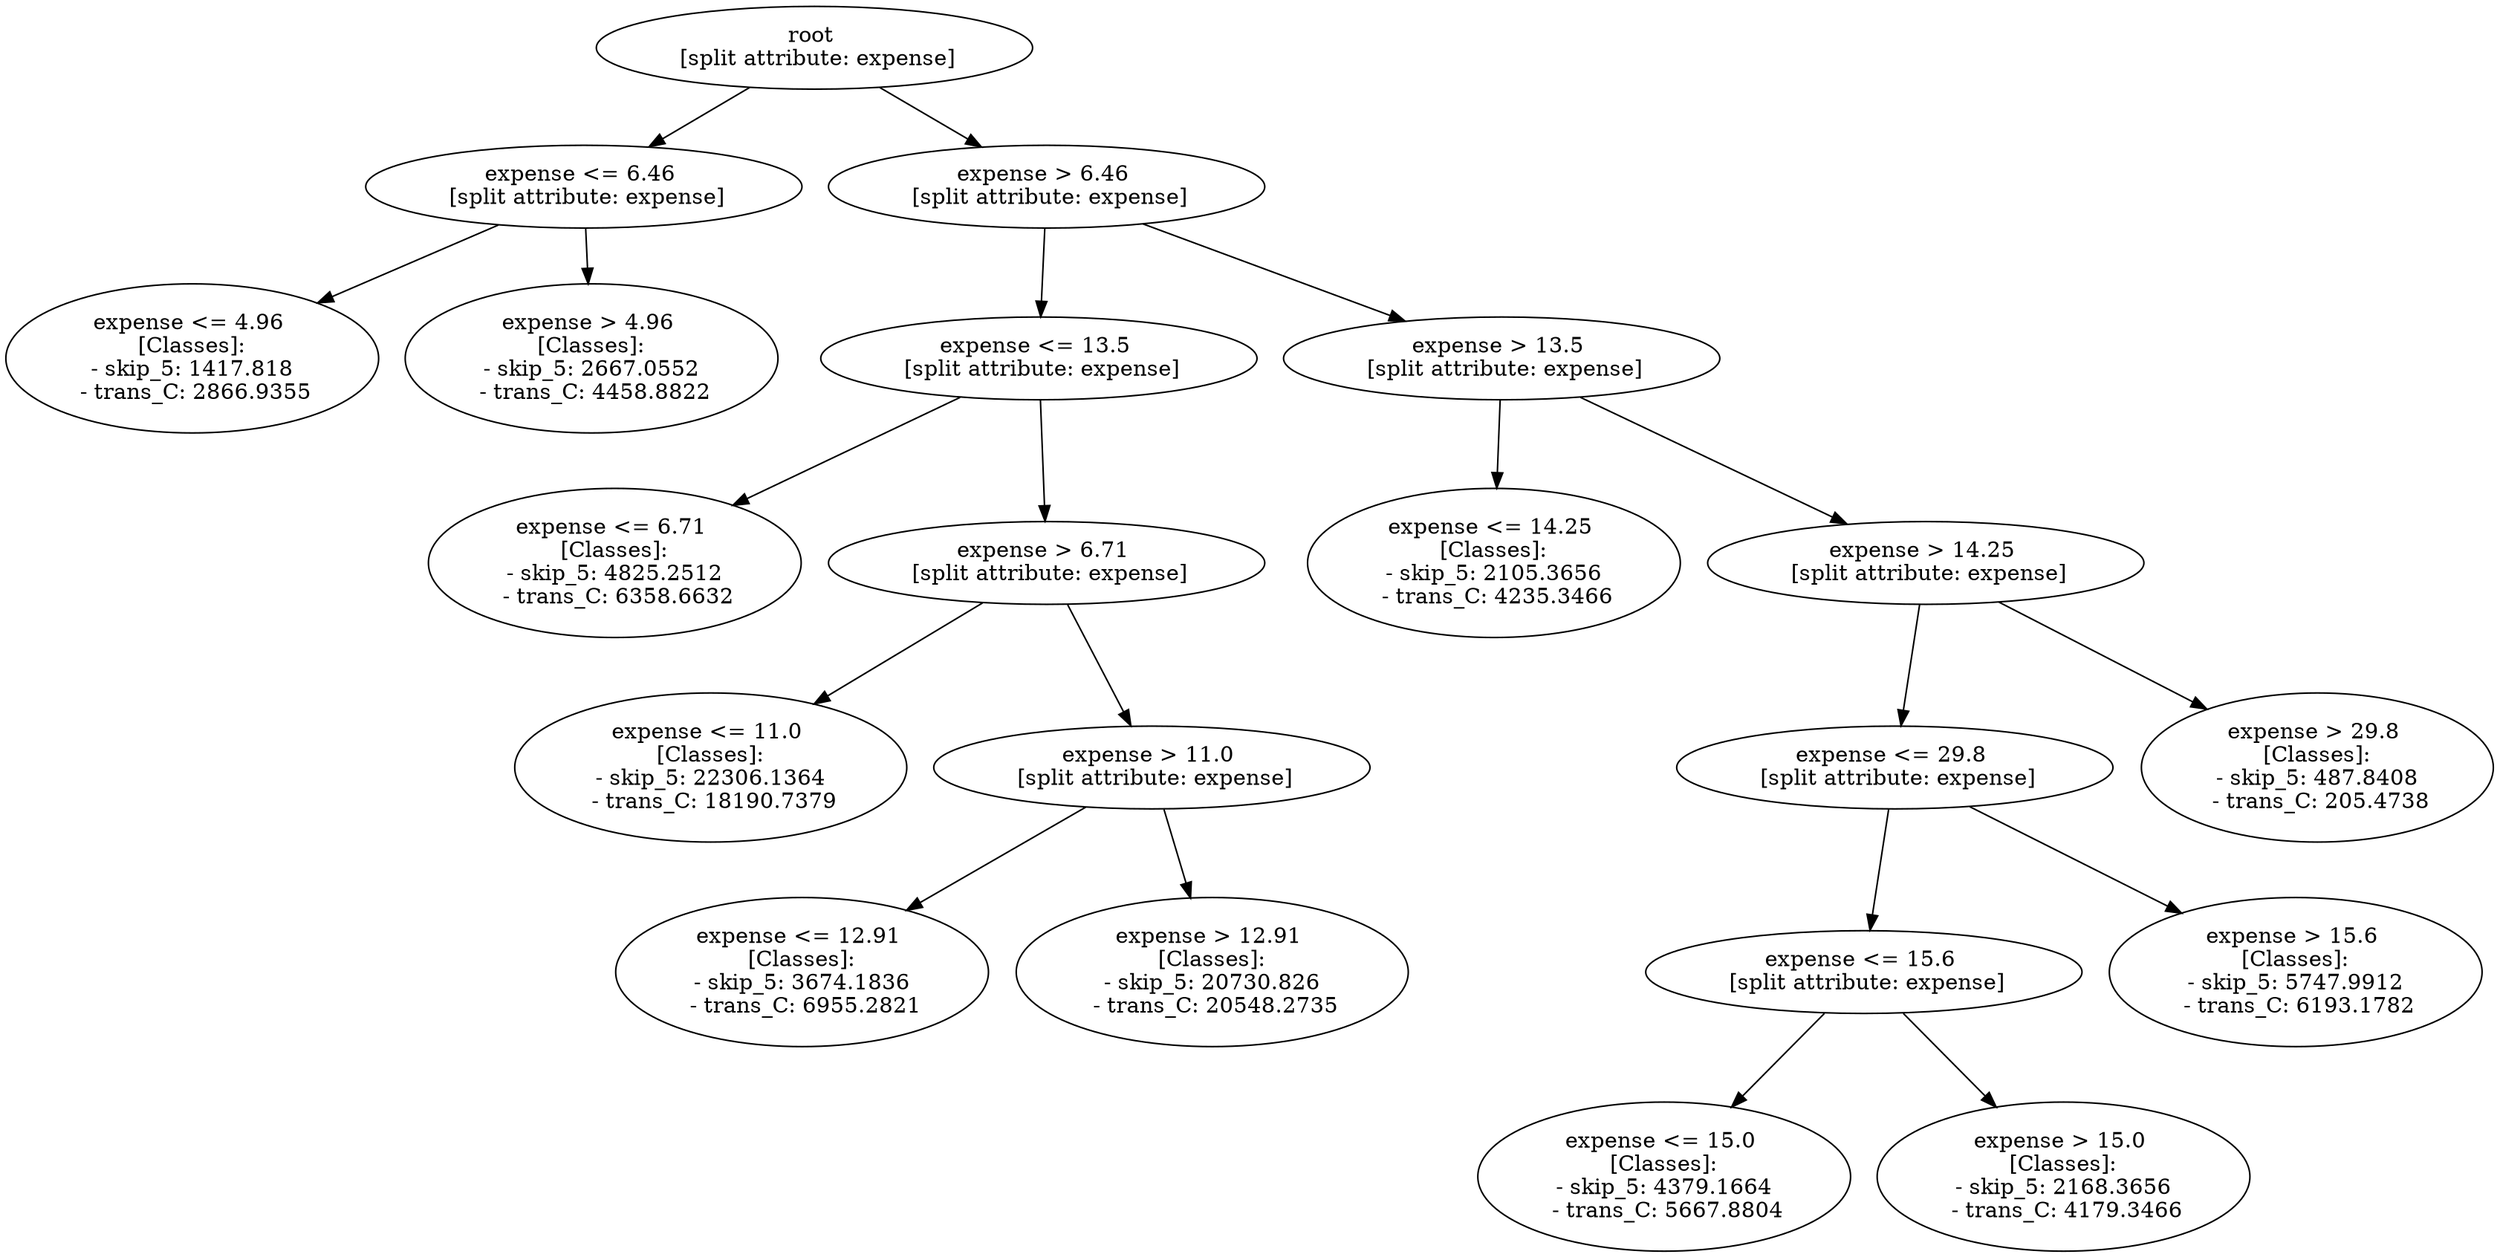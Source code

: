 // Road_Traffic_Fine_Management_Process-p_5-1
digraph "Road_Traffic_Fine_Management_Process-p_5-1" {
	"3cdae78a-dae1-48cc-adfd-aa8d4726baac" [label="root 
 [split attribute: expense]"]
	"4b358e19-52ca-41d0-98f2-6ecd49656932" [label="expense <= 6.46 
 [split attribute: expense]"]
	"3cdae78a-dae1-48cc-adfd-aa8d4726baac" -> "4b358e19-52ca-41d0-98f2-6ecd49656932"
	"562ce9be-5aad-4bc8-90bf-aafd5ff86f03" [label="expense <= 4.96 
 [Classes]: 
 - skip_5: 1417.818 
 - trans_C: 2866.9355"]
	"4b358e19-52ca-41d0-98f2-6ecd49656932" -> "562ce9be-5aad-4bc8-90bf-aafd5ff86f03"
	"fca05261-8f68-4a32-b574-4c9a76f51f96" [label="expense > 4.96 
 [Classes]: 
 - skip_5: 2667.0552 
 - trans_C: 4458.8822"]
	"4b358e19-52ca-41d0-98f2-6ecd49656932" -> "fca05261-8f68-4a32-b574-4c9a76f51f96"
	"64c33f71-0960-4c10-a274-6dc2a930bea2" [label="expense > 6.46 
 [split attribute: expense]"]
	"3cdae78a-dae1-48cc-adfd-aa8d4726baac" -> "64c33f71-0960-4c10-a274-6dc2a930bea2"
	"f2c3f017-f5e4-4be4-a5a7-f4a390a2bf2b" [label="expense <= 13.5 
 [split attribute: expense]"]
	"64c33f71-0960-4c10-a274-6dc2a930bea2" -> "f2c3f017-f5e4-4be4-a5a7-f4a390a2bf2b"
	"26c47887-503e-4fb9-ae96-dc51b978a500" [label="expense <= 6.71 
 [Classes]: 
 - skip_5: 4825.2512 
 - trans_C: 6358.6632"]
	"f2c3f017-f5e4-4be4-a5a7-f4a390a2bf2b" -> "26c47887-503e-4fb9-ae96-dc51b978a500"
	"b5174205-7bda-4409-81ab-3cb5935930c4" [label="expense > 6.71 
 [split attribute: expense]"]
	"f2c3f017-f5e4-4be4-a5a7-f4a390a2bf2b" -> "b5174205-7bda-4409-81ab-3cb5935930c4"
	"b763afa8-05a6-42e2-a35c-dd3bdf2f6e73" [label="expense <= 11.0 
 [Classes]: 
 - skip_5: 22306.1364 
 - trans_C: 18190.7379"]
	"b5174205-7bda-4409-81ab-3cb5935930c4" -> "b763afa8-05a6-42e2-a35c-dd3bdf2f6e73"
	"8df4f68f-ecb2-4648-852e-1b79de72220f" [label="expense > 11.0 
 [split attribute: expense]"]
	"b5174205-7bda-4409-81ab-3cb5935930c4" -> "8df4f68f-ecb2-4648-852e-1b79de72220f"
	"30f5d9b6-25b7-4818-9b21-d7c657bf8523" [label="expense <= 12.91 
 [Classes]: 
 - skip_5: 3674.1836 
 - trans_C: 6955.2821"]
	"8df4f68f-ecb2-4648-852e-1b79de72220f" -> "30f5d9b6-25b7-4818-9b21-d7c657bf8523"
	"abbc7b2e-04f2-4128-8b06-58c3c5e0b733" [label="expense > 12.91 
 [Classes]: 
 - skip_5: 20730.826 
 - trans_C: 20548.2735"]
	"8df4f68f-ecb2-4648-852e-1b79de72220f" -> "abbc7b2e-04f2-4128-8b06-58c3c5e0b733"
	"e17302d0-5b87-47c9-ae20-909ac9186d4a" [label="expense > 13.5 
 [split attribute: expense]"]
	"64c33f71-0960-4c10-a274-6dc2a930bea2" -> "e17302d0-5b87-47c9-ae20-909ac9186d4a"
	"4cfc6936-4aba-46f5-ac46-44ca6e6e9716" [label="expense <= 14.25 
 [Classes]: 
 - skip_5: 2105.3656 
 - trans_C: 4235.3466"]
	"e17302d0-5b87-47c9-ae20-909ac9186d4a" -> "4cfc6936-4aba-46f5-ac46-44ca6e6e9716"
	"a920991d-0b6b-43fc-a9f7-c8532f8844c5" [label="expense > 14.25 
 [split attribute: expense]"]
	"e17302d0-5b87-47c9-ae20-909ac9186d4a" -> "a920991d-0b6b-43fc-a9f7-c8532f8844c5"
	"f481ac52-5b58-428d-89d5-5d7adcc4a7a9" [label="expense <= 29.8 
 [split attribute: expense]"]
	"a920991d-0b6b-43fc-a9f7-c8532f8844c5" -> "f481ac52-5b58-428d-89d5-5d7adcc4a7a9"
	"b5d36c4a-5a6c-4a33-a1cf-6ee7eff50a6f" [label="expense <= 15.6 
 [split attribute: expense]"]
	"f481ac52-5b58-428d-89d5-5d7adcc4a7a9" -> "b5d36c4a-5a6c-4a33-a1cf-6ee7eff50a6f"
	"0f41cffa-76e6-4cbf-acaf-addaf7b4f228" [label="expense <= 15.0 
 [Classes]: 
 - skip_5: 4379.1664 
 - trans_C: 5667.8804"]
	"b5d36c4a-5a6c-4a33-a1cf-6ee7eff50a6f" -> "0f41cffa-76e6-4cbf-acaf-addaf7b4f228"
	"7ea8fb89-de1b-4ced-a4b1-0280df413911" [label="expense > 15.0 
 [Classes]: 
 - skip_5: 2168.3656 
 - trans_C: 4179.3466"]
	"b5d36c4a-5a6c-4a33-a1cf-6ee7eff50a6f" -> "7ea8fb89-de1b-4ced-a4b1-0280df413911"
	"4d6f1677-89ed-49d4-a58d-70525e594d07" [label="expense > 15.6 
 [Classes]: 
 - skip_5: 5747.9912 
 - trans_C: 6193.1782"]
	"f481ac52-5b58-428d-89d5-5d7adcc4a7a9" -> "4d6f1677-89ed-49d4-a58d-70525e594d07"
	"018a357f-c737-41b2-8624-e680767db908" [label="expense > 29.8 
 [Classes]: 
 - skip_5: 487.8408 
 - trans_C: 205.4738"]
	"a920991d-0b6b-43fc-a9f7-c8532f8844c5" -> "018a357f-c737-41b2-8624-e680767db908"
}
